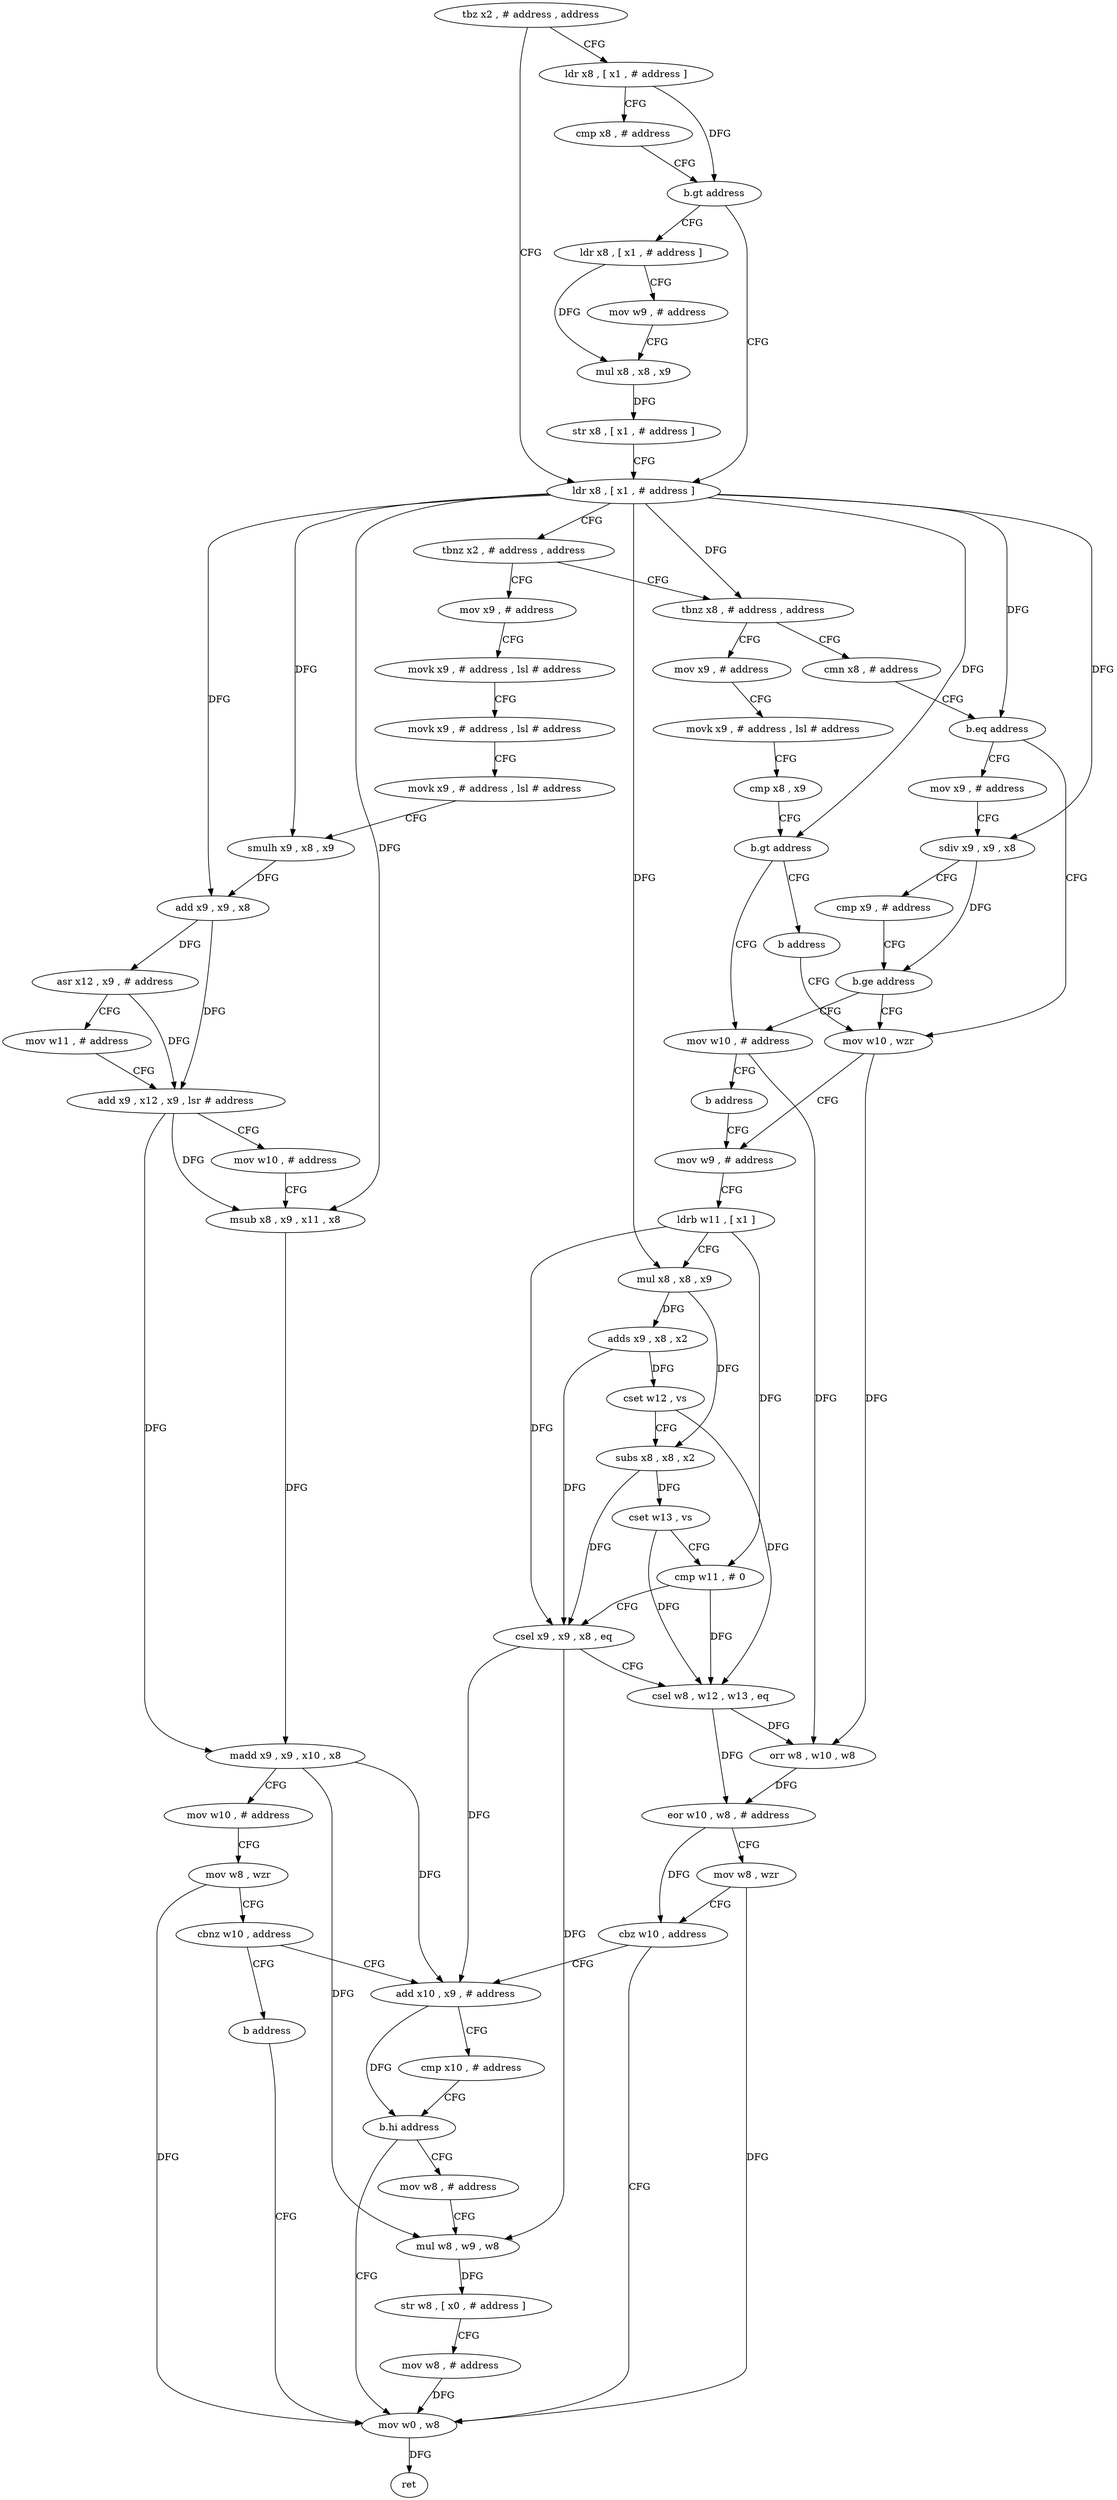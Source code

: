 digraph "func" {
"4295000" [label = "tbz x2 , # address , address" ]
"4295032" [label = "ldr x8 , [ x1 , # address ]" ]
"4295004" [label = "ldr x8 , [ x1 , # address ]" ]
"4295036" [label = "tbnz x2 , # address , address" ]
"4295064" [label = "mov x9 , # address" ]
"4295040" [label = "tbnz x8 , # address , address" ]
"4295008" [label = "cmp x8 , # address" ]
"4295012" [label = "b.gt address" ]
"4295016" [label = "ldr x8 , [ x1 , # address ]" ]
"4295068" [label = "movk x9 , # address , lsl # address" ]
"4295072" [label = "movk x9 , # address , lsl # address" ]
"4295076" [label = "movk x9 , # address , lsl # address" ]
"4295080" [label = "smulh x9 , x8 , x9" ]
"4295084" [label = "add x9 , x9 , x8" ]
"4295088" [label = "asr x12 , x9 , # address" ]
"4295092" [label = "mov w11 , # address" ]
"4295096" [label = "add x9 , x12 , x9 , lsr # address" ]
"4295100" [label = "mov w10 , # address" ]
"4295104" [label = "msub x8 , x9 , x11 , x8" ]
"4295108" [label = "madd x9 , x9 , x10 , x8" ]
"4295112" [label = "mov w10 , # address" ]
"4295116" [label = "mov w8 , wzr" ]
"4295120" [label = "cbnz w10 , address" ]
"4295220" [label = "add x10 , x9 , # address" ]
"4295124" [label = "b address" ]
"4295128" [label = "cmn x8 , # address" ]
"4295044" [label = "mov x9 , # address" ]
"4295020" [label = "mov w9 , # address" ]
"4295024" [label = "mul x8 , x8 , x9" ]
"4295028" [label = "str x8 , [ x1 , # address ]" ]
"4295224" [label = "cmp x10 , # address" ]
"4295228" [label = "b.hi address" ]
"4295248" [label = "mov w0 , w8" ]
"4295232" [label = "mov w8 , # address" ]
"4295132" [label = "b.eq address" ]
"4295160" [label = "mov w10 , wzr" ]
"4295136" [label = "mov x9 , # address" ]
"4295048" [label = "movk x9 , # address , lsl # address" ]
"4295052" [label = "cmp x8 , x9" ]
"4295056" [label = "b.gt address" ]
"4295152" [label = "mov w10 , # address" ]
"4295060" [label = "b address" ]
"4295252" [label = "ret" ]
"4295236" [label = "mul w8 , w9 , w8" ]
"4295240" [label = "str w8 , [ x0 , # address ]" ]
"4295244" [label = "mov w8 , # address" ]
"4295164" [label = "mov w9 , # address" ]
"4295140" [label = "sdiv x9 , x9 , x8" ]
"4295144" [label = "cmp x9 , # address" ]
"4295148" [label = "b.ge address" ]
"4295156" [label = "b address" ]
"4295168" [label = "ldrb w11 , [ x1 ]" ]
"4295172" [label = "mul x8 , x8 , x9" ]
"4295176" [label = "adds x9 , x8 , x2" ]
"4295180" [label = "cset w12 , vs" ]
"4295184" [label = "subs x8 , x8 , x2" ]
"4295188" [label = "cset w13 , vs" ]
"4295192" [label = "cmp w11 , # 0" ]
"4295196" [label = "csel x9 , x9 , x8 , eq" ]
"4295200" [label = "csel w8 , w12 , w13 , eq" ]
"4295204" [label = "orr w8 , w10 , w8" ]
"4295208" [label = "eor w10 , w8 , # address" ]
"4295212" [label = "mov w8 , wzr" ]
"4295216" [label = "cbz w10 , address" ]
"4295000" -> "4295032" [ label = "CFG" ]
"4295000" -> "4295004" [ label = "CFG" ]
"4295032" -> "4295036" [ label = "CFG" ]
"4295032" -> "4295080" [ label = "DFG" ]
"4295032" -> "4295084" [ label = "DFG" ]
"4295032" -> "4295104" [ label = "DFG" ]
"4295032" -> "4295040" [ label = "DFG" ]
"4295032" -> "4295132" [ label = "DFG" ]
"4295032" -> "4295056" [ label = "DFG" ]
"4295032" -> "4295140" [ label = "DFG" ]
"4295032" -> "4295172" [ label = "DFG" ]
"4295004" -> "4295008" [ label = "CFG" ]
"4295004" -> "4295012" [ label = "DFG" ]
"4295036" -> "4295064" [ label = "CFG" ]
"4295036" -> "4295040" [ label = "CFG" ]
"4295064" -> "4295068" [ label = "CFG" ]
"4295040" -> "4295128" [ label = "CFG" ]
"4295040" -> "4295044" [ label = "CFG" ]
"4295008" -> "4295012" [ label = "CFG" ]
"4295012" -> "4295032" [ label = "CFG" ]
"4295012" -> "4295016" [ label = "CFG" ]
"4295016" -> "4295020" [ label = "CFG" ]
"4295016" -> "4295024" [ label = "DFG" ]
"4295068" -> "4295072" [ label = "CFG" ]
"4295072" -> "4295076" [ label = "CFG" ]
"4295076" -> "4295080" [ label = "CFG" ]
"4295080" -> "4295084" [ label = "DFG" ]
"4295084" -> "4295088" [ label = "DFG" ]
"4295084" -> "4295096" [ label = "DFG" ]
"4295088" -> "4295092" [ label = "CFG" ]
"4295088" -> "4295096" [ label = "DFG" ]
"4295092" -> "4295096" [ label = "CFG" ]
"4295096" -> "4295100" [ label = "CFG" ]
"4295096" -> "4295104" [ label = "DFG" ]
"4295096" -> "4295108" [ label = "DFG" ]
"4295100" -> "4295104" [ label = "CFG" ]
"4295104" -> "4295108" [ label = "DFG" ]
"4295108" -> "4295112" [ label = "CFG" ]
"4295108" -> "4295220" [ label = "DFG" ]
"4295108" -> "4295236" [ label = "DFG" ]
"4295112" -> "4295116" [ label = "CFG" ]
"4295116" -> "4295120" [ label = "CFG" ]
"4295116" -> "4295248" [ label = "DFG" ]
"4295120" -> "4295220" [ label = "CFG" ]
"4295120" -> "4295124" [ label = "CFG" ]
"4295220" -> "4295224" [ label = "CFG" ]
"4295220" -> "4295228" [ label = "DFG" ]
"4295124" -> "4295248" [ label = "CFG" ]
"4295128" -> "4295132" [ label = "CFG" ]
"4295044" -> "4295048" [ label = "CFG" ]
"4295020" -> "4295024" [ label = "CFG" ]
"4295024" -> "4295028" [ label = "DFG" ]
"4295028" -> "4295032" [ label = "CFG" ]
"4295224" -> "4295228" [ label = "CFG" ]
"4295228" -> "4295248" [ label = "CFG" ]
"4295228" -> "4295232" [ label = "CFG" ]
"4295248" -> "4295252" [ label = "DFG" ]
"4295232" -> "4295236" [ label = "CFG" ]
"4295132" -> "4295160" [ label = "CFG" ]
"4295132" -> "4295136" [ label = "CFG" ]
"4295160" -> "4295164" [ label = "CFG" ]
"4295160" -> "4295204" [ label = "DFG" ]
"4295136" -> "4295140" [ label = "CFG" ]
"4295048" -> "4295052" [ label = "CFG" ]
"4295052" -> "4295056" [ label = "CFG" ]
"4295056" -> "4295152" [ label = "CFG" ]
"4295056" -> "4295060" [ label = "CFG" ]
"4295152" -> "4295156" [ label = "CFG" ]
"4295152" -> "4295204" [ label = "DFG" ]
"4295060" -> "4295160" [ label = "CFG" ]
"4295236" -> "4295240" [ label = "DFG" ]
"4295240" -> "4295244" [ label = "CFG" ]
"4295244" -> "4295248" [ label = "DFG" ]
"4295164" -> "4295168" [ label = "CFG" ]
"4295140" -> "4295144" [ label = "CFG" ]
"4295140" -> "4295148" [ label = "DFG" ]
"4295144" -> "4295148" [ label = "CFG" ]
"4295148" -> "4295160" [ label = "CFG" ]
"4295148" -> "4295152" [ label = "CFG" ]
"4295156" -> "4295164" [ label = "CFG" ]
"4295168" -> "4295172" [ label = "CFG" ]
"4295168" -> "4295192" [ label = "DFG" ]
"4295168" -> "4295196" [ label = "DFG" ]
"4295172" -> "4295176" [ label = "DFG" ]
"4295172" -> "4295184" [ label = "DFG" ]
"4295176" -> "4295180" [ label = "DFG" ]
"4295176" -> "4295196" [ label = "DFG" ]
"4295180" -> "4295184" [ label = "CFG" ]
"4295180" -> "4295200" [ label = "DFG" ]
"4295184" -> "4295188" [ label = "DFG" ]
"4295184" -> "4295196" [ label = "DFG" ]
"4295188" -> "4295192" [ label = "CFG" ]
"4295188" -> "4295200" [ label = "DFG" ]
"4295192" -> "4295196" [ label = "CFG" ]
"4295192" -> "4295200" [ label = "DFG" ]
"4295196" -> "4295200" [ label = "CFG" ]
"4295196" -> "4295220" [ label = "DFG" ]
"4295196" -> "4295236" [ label = "DFG" ]
"4295200" -> "4295204" [ label = "DFG" ]
"4295200" -> "4295208" [ label = "DFG" ]
"4295204" -> "4295208" [ label = "DFG" ]
"4295208" -> "4295212" [ label = "CFG" ]
"4295208" -> "4295216" [ label = "DFG" ]
"4295212" -> "4295216" [ label = "CFG" ]
"4295212" -> "4295248" [ label = "DFG" ]
"4295216" -> "4295248" [ label = "CFG" ]
"4295216" -> "4295220" [ label = "CFG" ]
}
